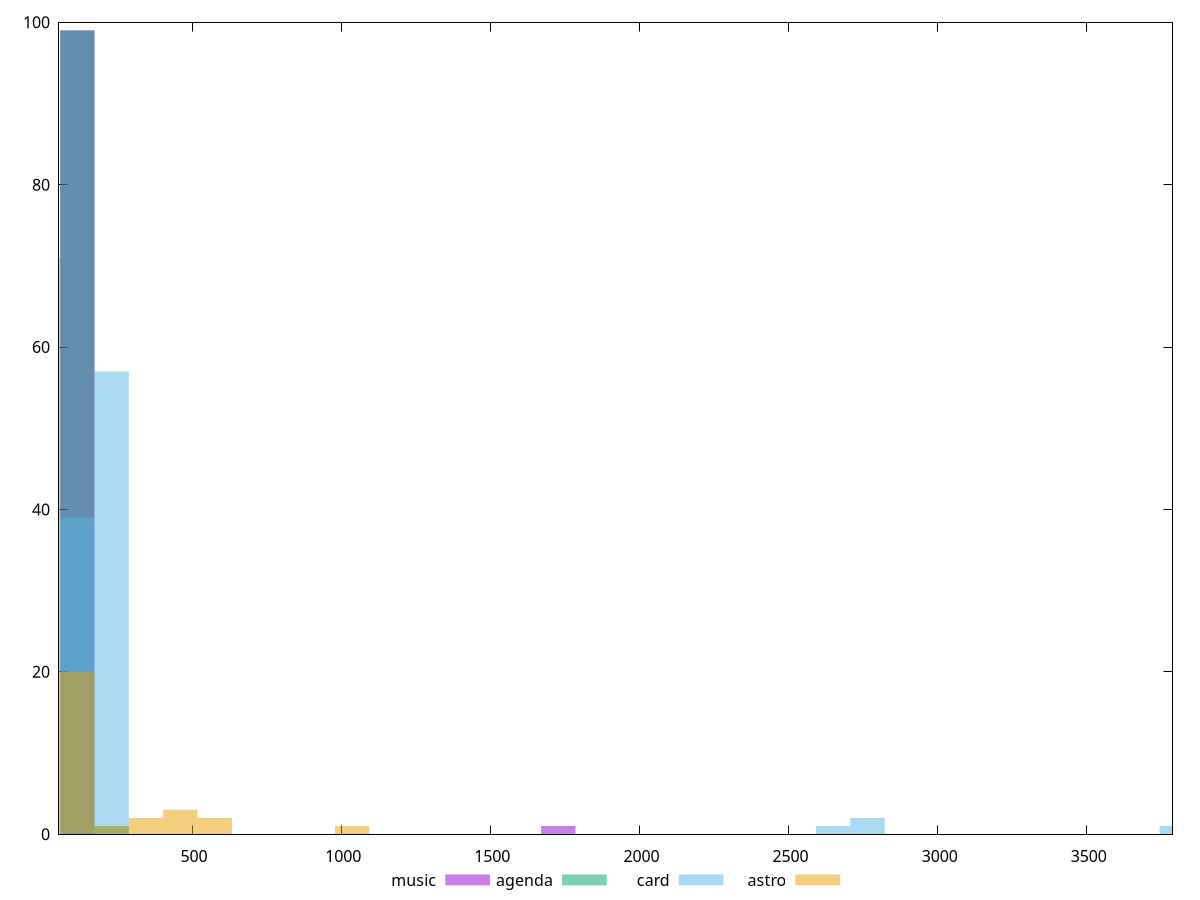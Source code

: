 reset

$music <<EOF
1727.90969652804 1
115.19397976853601 99
EOF

$agenda <<EOF
230.38795953707202 1
115.19397976853601 99
EOF

$card <<EOF
3801.401332361688 1
115.19397976853601 39
230.38795953707202 57
2764.6555144448644 2
2649.461534676328 1
EOF

$astro <<EOF
1036.745817916824 1
575.9698988426801 2
0 71
115.19397976853601 20
345.58193930560805 2
460.77591907414404 3
230.38795953707202 1
EOF

set key outside below
set boxwidth 115.19397976853601
set xrange [53.836:3787.246]
set yrange [0:100]
set trange [0:100]
set style fill transparent solid 0.5 noborder
set terminal svg size 640, 520 enhanced background rgb 'white'
set output "reports/report_00031_2021-02-24T23-18-18.084Z/server-response-time/comparison/histogram/all_raw.svg"

plot $music title "music" with boxes, \
     $agenda title "agenda" with boxes, \
     $card title "card" with boxes, \
     $astro title "astro" with boxes

reset
